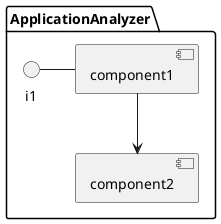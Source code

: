 @startuml

package ApplicationAnalyzer {
component component1
component component2
interface i1

}
i1 - component1
component1 --> component2
@enduml
